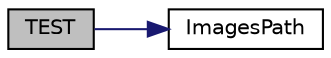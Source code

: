digraph "TEST"
{
 // LATEX_PDF_SIZE
  edge [fontname="Helvetica",fontsize="10",labelfontname="Helvetica",labelfontsize="10"];
  node [fontname="Helvetica",fontsize="10",shape=record];
  rankdir="LR";
  Node1 [label="TEST",height=0.2,width=0.4,color="black", fillcolor="grey75", style="filled", fontcolor="black",tooltip=" "];
  Node1 -> Node2 [color="midnightblue",fontsize="10",style="solid",fontname="Helvetica"];
  Node2 [label="ImagesPath",height=0.2,width=0.4,color="black", fillcolor="white", style="filled",URL="$learning__tests_2phash__tests_8cpp.html#a03d61367522d6f3d64ea2e36a684ed3d",tooltip=" "];
}
